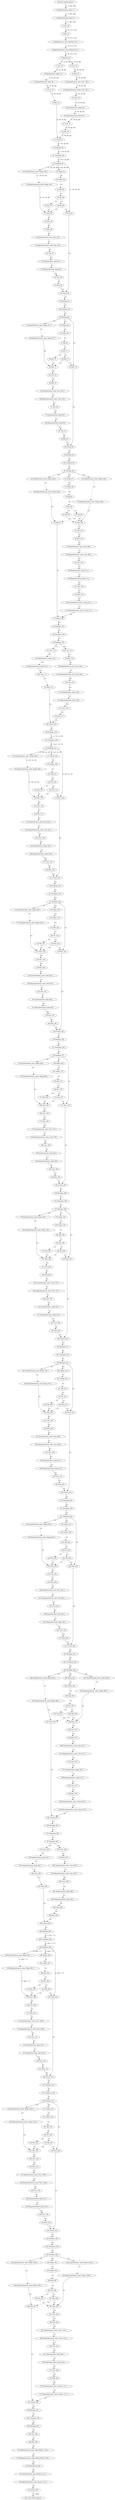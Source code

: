 strict digraph  {
"0 QuantizeLinear_input.1_1" [id=0, type=QuantizeLinear];
"1 DequantizeLinear_input.1_1" [id=1, type=DequantizeLinear];
"2 Conv_26" [id=2, type=Conv];
"3 Relu_27" [id=3, type=Relu];
"4 QuantizeLinear_onnx^^MaxPool_341_1" [id=4, label="4 QuantizeLinear_onnx::MaxPool_341_1", type=QuantizeLinear];
"5 DequantizeLinear_onnx^^MaxPool_341_1" [id=5, label="5 DequantizeLinear_onnx::MaxPool_341_1", type=DequantizeLinear];
"6 MaxPool_28" [id=6, type=MaxPool];
"7 Conv_29" [id=7, type=Conv];
"8 Conv_32" [id=8, type=Conv];
"9 QuantizeLinear_input.16_1" [id=9, type=QuantizeLinear];
"10 Relu_33" [id=10, type=Relu];
"11 DequantizeLinear_input.16_1" [id=11, type=DequantizeLinear];
"12 QuantizeLinear_onnx^^Conv_350_1" [id=12, label="12 QuantizeLinear_onnx::Conv_350_1", type=QuantizeLinear];
"13 Conv_30" [id=13, type=Conv];
"14 DequantizeLinear_onnx^^Conv_350_1" [id=14, label="14 DequantizeLinear_onnx::Conv_350_1", type=DequantizeLinear];
"15 Relu_31" [id=15, type=Relu];
"16 Conv_34" [id=16, type=Conv];
"17 Concat_37" [id=17, type=Concat];
"18 QuantizeLinear_input.40_1" [id=18, type=QuantizeLinear];
"19 Reshape_38" [id=19, type=Reshape];
"20 DequantizeLinear_input.40_1" [id=20, type=DequantizeLinear];
"21 Transpose_39" [id=21, type=Transpose];
"22 Conv_35" [id=22, type=Conv];
"23 Reshape_40" [id=23, type=Reshape];
"24 Relu_36" [id=24, type=Relu];
"25 QuantizeLinear_onnx^^Shape_385_1" [id=25, label="25 QuantizeLinear_onnx::Shape_385_1", type=QuantizeLinear];
"26 Shape_41" [id=26, type=Shape];
"27 Slice_51" [id=27, type=Slice];
"28 DequantizeLinear_onnx^^Shape_385_1" [id=28, label="28 DequantizeLinear_onnx::Shape_385_1", type=DequantizeLinear];
"29 Gather_43" [id=29, type=Gather];
"30 Concat_60" [id=30, type=Concat];
"31 Slice_54" [id=31, type=Slice];
"32 Add_46" [id=32, type=Add];
"33 Reshape_61" [id=33, type=Reshape];
"34 Conv_55" [id=34, type=Conv];
"35 Div_48" [id=35, type=Div];
"36 Transpose_62" [id=36, type=Transpose];
"37 Relu_56" [id=37, type=Relu];
"38 Mul_50" [id=38, type=Mul];
"39 Mul_53" [id=39, type=Mul];
"40 Reshape_63" [id=40, type=Reshape];
"41 QuantizeLinear_onnx^^Conv_402_1" [id=41, label="41 QuantizeLinear_onnx::Conv_402_1", type=QuantizeLinear];
"42 QuantizeLinear_onnx^^Shape_437_1" [id=42, label="42 QuantizeLinear_onnx::Shape_437_1", type=QuantizeLinear];
"43 Shape_64" [id=43, type=Shape];
"44 Slice_74" [id=44, type=Slice];
"45 DequantizeLinear_onnx^^Conv_402_1" [id=45, label="45 DequantizeLinear_onnx::Conv_402_1", type=DequantizeLinear];
"46 DequantizeLinear_onnx^^Shape_437_1" [id=46, label="46 DequantizeLinear_onnx::Shape_437_1", type=DequantizeLinear];
"47 Gather_66" [id=47, type=Gather];
"48 Concat_83" [id=48, type=Concat];
"49 Conv_57" [id=49, type=Conv];
"50 Slice_77" [id=50, type=Slice];
"51 Add_69" [id=51, type=Add];
"52 Reshape_84" [id=52, type=Reshape];
"53 QuantizeLinear_input.64_1" [id=53, type=QuantizeLinear];
"54 Conv_78" [id=54, type=Conv];
"55 Div_71" [id=55, type=Div];
"56 Transpose_85" [id=56, type=Transpose];
"57 DequantizeLinear_input.64_1" [id=57, type=DequantizeLinear];
"58 Relu_79" [id=58, type=Relu];
"59 Mul_73" [id=59, type=Mul];
"60 Mul_76" [id=60, type=Mul];
"61 Reshape_86" [id=61, type=Reshape];
"62 Conv_58" [id=62, type=Conv];
"63 QuantizeLinear_onnx^^Conv_454_1" [id=63, label="63 QuantizeLinear_onnx::Conv_454_1", type=QuantizeLinear];
"64 QuantizeLinear_onnx^^Shape_489_2" [id=64, label="64 QuantizeLinear_onnx::Shape_489_2", type=QuantizeLinear];
"65 QuantizeLinear_onnx^^Shape_489_1" [id=65, label="65 QuantizeLinear_onnx::Shape_489_1", type=QuantizeLinear];
"66 Shape_87" [id=66, type=Shape];
"67 Relu_59" [id=67, type=Relu];
"68 DequantizeLinear_onnx^^Conv_454_1" [id=68, label="68 DequantizeLinear_onnx::Conv_454_1", type=DequantizeLinear];
"69 DequantizeLinear_onnx^^Shape_489_2" [id=69, label="69 DequantizeLinear_onnx::Shape_489_2", type=DequantizeLinear];
"70 DequantizeLinear_onnx^^Shape_489_1" [id=70, label="70 DequantizeLinear_onnx::Shape_489_1", type=DequantizeLinear];
"71 Gather_89" [id=71, type=Gather];
"72 Conv_80" [id=72, type=Conv];
"73 Slice_97" [id=73, type=Slice];
"74 Slice_100" [id=74, type=Slice];
"75 Add_92" [id=75, type=Add];
"76 QuantizeLinear_input.88_1" [id=76, type=QuantizeLinear];
"77 Concat_106" [id=77, type=Concat];
"78 Conv_101" [id=78, type=Conv];
"79 Div_94" [id=79, type=Div];
"80 DequantizeLinear_input.88_1" [id=80, type=DequantizeLinear];
"81 Reshape_107" [id=81, type=Reshape];
"82 Relu_102" [id=82, type=Relu];
"83 Mul_96" [id=83, type=Mul];
"84 Mul_99" [id=84, type=Mul];
"85 Conv_81" [id=85, type=Conv];
"86 Transpose_108" [id=86, type=Transpose];
"87 QuantizeLinear_onnx^^Conv_506_1" [id=87, label="87 QuantizeLinear_onnx::Conv_506_1", type=QuantizeLinear];
"88 Relu_82" [id=88, type=Relu];
"89 Reshape_109" [id=89, type=Reshape];
"90 DequantizeLinear_onnx^^Conv_506_1" [id=90, label="90 DequantizeLinear_onnx::Conv_506_1", type=DequantizeLinear];
"91 Conv_110" [id=91, type=Conv];
"92 Conv_113" [id=92, type=Conv];
"93 Conv_103" [id=93, type=Conv];
"94 QuantizeLinear_input.132_1" [id=94, type=QuantizeLinear];
"95 Relu_114" [id=95, type=Relu];
"96 QuantizeLinear_input.112_1" [id=96, type=QuantizeLinear];
"97 DequantizeLinear_input.132_1" [id=97, type=DequantizeLinear];
"98 QuantizeLinear_onnx^^Conv_549_1" [id=98, label="98 QuantizeLinear_onnx::Conv_549_1", type=QuantizeLinear];
"99 DequantizeLinear_input.112_1" [id=99, type=DequantizeLinear];
"100 Conv_111" [id=100, type=Conv];
"101 DequantizeLinear_onnx^^Conv_549_1" [id=101, label="101 DequantizeLinear_onnx::Conv_549_1", type=DequantizeLinear];
"102 Conv_104" [id=102, type=Conv];
"103 Relu_112" [id=103, type=Relu];
"104 Conv_115" [id=104, type=Conv];
"105 Relu_105" [id=105, type=Relu];
"106 Concat_118" [id=106, type=Concat];
"107 QuantizeLinear_input.156_1" [id=107, type=QuantizeLinear];
"108 QuantizeLinear_onnx^^Concat_511_1" [id=108, label="108 QuantizeLinear_onnx::Concat_511_1", type=QuantizeLinear];
"109 Reshape_119" [id=109, type=Reshape];
"110 DequantizeLinear_input.156_1" [id=110, type=DequantizeLinear];
"111 DequantizeLinear_onnx^^Concat_511_1" [id=111, label="111 DequantizeLinear_onnx::Concat_511_1", type=DequantizeLinear];
"112 Transpose_120" [id=112, type=Transpose];
"113 Conv_116" [id=113, type=Conv];
"114 Reshape_121" [id=114, type=Reshape];
"115 Relu_117" [id=115, type=Relu];
"116 QuantizeLinear_onnx^^Shape_584_1" [id=116, label="116 QuantizeLinear_onnx::Shape_584_1", type=QuantizeLinear];
"117 Shape_122" [id=117, type=Shape];
"118 Slice_132" [id=118, type=Slice];
"119 DequantizeLinear_onnx^^Shape_584_1" [id=119, label="119 DequantizeLinear_onnx::Shape_584_1", type=DequantizeLinear];
"120 Gather_124" [id=120, type=Gather];
"121 Concat_141" [id=121, type=Concat];
"122 Slice_135" [id=122, type=Slice];
"123 Add_127" [id=123, type=Add];
"124 Reshape_142" [id=124, type=Reshape];
"125 Conv_136" [id=125, type=Conv];
"126 Div_129" [id=126, type=Div];
"127 Transpose_143" [id=127, type=Transpose];
"128 Relu_137" [id=128, type=Relu];
"129 Mul_131" [id=129, type=Mul];
"130 Mul_134" [id=130, type=Mul];
"131 Reshape_144" [id=131, type=Reshape];
"132 QuantizeLinear_onnx^^Conv_601_1" [id=132, label="132 QuantizeLinear_onnx::Conv_601_1", type=QuantizeLinear];
"133 QuantizeLinear_onnx^^Shape_636_1" [id=133, label="133 QuantizeLinear_onnx::Shape_636_1", type=QuantizeLinear];
"134 Shape_145" [id=134, type=Shape];
"135 Slice_155" [id=135, type=Slice];
"136 DequantizeLinear_onnx^^Conv_601_1" [id=136, label="136 DequantizeLinear_onnx::Conv_601_1", type=DequantizeLinear];
"137 DequantizeLinear_onnx^^Shape_636_1" [id=137, label="137 DequantizeLinear_onnx::Shape_636_1", type=DequantizeLinear];
"138 Gather_147" [id=138, type=Gather];
"139 Concat_164" [id=139, type=Concat];
"140 Conv_138" [id=140, type=Conv];
"141 Slice_158" [id=141, type=Slice];
"142 Add_150" [id=142, type=Add];
"143 Reshape_165" [id=143, type=Reshape];
"144 QuantizeLinear_input.180_1" [id=144, type=QuantizeLinear];
"145 Conv_159" [id=145, type=Conv];
"146 Div_152" [id=146, type=Div];
"147 Transpose_166" [id=147, type=Transpose];
"148 DequantizeLinear_input.180_1" [id=148, type=DequantizeLinear];
"149 Relu_160" [id=149, type=Relu];
"150 Mul_154" [id=150, type=Mul];
"151 Mul_157" [id=151, type=Mul];
"152 Reshape_167" [id=152, type=Reshape];
"153 Conv_139" [id=153, type=Conv];
"154 QuantizeLinear_onnx^^Conv_653_1" [id=154, label="154 QuantizeLinear_onnx::Conv_653_1", type=QuantizeLinear];
"155 QuantizeLinear_onnx^^Shape_688_1" [id=155, label="155 QuantizeLinear_onnx::Shape_688_1", type=QuantizeLinear];
"156 Shape_168" [id=156, type=Shape];
"157 Slice_178" [id=157, type=Slice];
"158 Relu_140" [id=158, type=Relu];
"159 DequantizeLinear_onnx^^Conv_653_1" [id=159, label="159 DequantizeLinear_onnx::Conv_653_1", type=DequantizeLinear];
"160 DequantizeLinear_onnx^^Shape_688_1" [id=160, label="160 DequantizeLinear_onnx::Shape_688_1", type=DequantizeLinear];
"161 Gather_170" [id=161, type=Gather];
"162 Concat_187" [id=162, type=Concat];
"163 Conv_161" [id=163, type=Conv];
"164 Slice_181" [id=164, type=Slice];
"165 Add_173" [id=165, type=Add];
"166 Reshape_188" [id=166, type=Reshape];
"167 QuantizeLinear_input.204_1" [id=167, type=QuantizeLinear];
"168 Conv_182" [id=168, type=Conv];
"169 Div_175" [id=169, type=Div];
"170 Transpose_189" [id=170, type=Transpose];
"171 DequantizeLinear_input.204_1" [id=171, type=DequantizeLinear];
"172 Relu_183" [id=172, type=Relu];
"173 Mul_177" [id=173, type=Mul];
"174 Mul_180" [id=174, type=Mul];
"175 Reshape_190" [id=175, type=Reshape];
"176 Conv_162" [id=176, type=Conv];
"177 QuantizeLinear_onnx^^Conv_705_1" [id=177, label="177 QuantizeLinear_onnx::Conv_705_1", type=QuantizeLinear];
"178 QuantizeLinear_onnx^^Shape_740_1" [id=178, label="178 QuantizeLinear_onnx::Shape_740_1", type=QuantizeLinear];
"179 Shape_191" [id=179, type=Shape];
"180 Slice_201" [id=180, type=Slice];
"181 Relu_163" [id=181, type=Relu];
"182 DequantizeLinear_onnx^^Conv_705_1" [id=182, label="182 DequantizeLinear_onnx::Conv_705_1", type=DequantizeLinear];
"183 DequantizeLinear_onnx^^Shape_740_1" [id=183, label="183 DequantizeLinear_onnx::Shape_740_1", type=DequantizeLinear];
"184 Gather_193" [id=184, type=Gather];
"185 Concat_210" [id=185, type=Concat];
"186 Conv_184" [id=186, type=Conv];
"187 Slice_204" [id=187, type=Slice];
"188 Add_196" [id=188, type=Add];
"189 Reshape_211" [id=189, type=Reshape];
"190 QuantizeLinear_input.228_1" [id=190, type=QuantizeLinear];
"191 Conv_205" [id=191, type=Conv];
"192 Div_198" [id=192, type=Div];
"193 Transpose_212" [id=193, type=Transpose];
"194 DequantizeLinear_input.228_1" [id=194, type=DequantizeLinear];
"195 Relu_206" [id=195, type=Relu];
"196 Mul_200" [id=196, type=Mul];
"197 Mul_203" [id=197, type=Mul];
"198 Reshape_213" [id=198, type=Reshape];
"199 Conv_185" [id=199, type=Conv];
"200 QuantizeLinear_onnx^^Conv_757_1" [id=200, label="200 QuantizeLinear_onnx::Conv_757_1", type=QuantizeLinear];
"201 QuantizeLinear_onnx^^Shape_792_1" [id=201, label="201 QuantizeLinear_onnx::Shape_792_1", type=QuantizeLinear];
"202 Shape_214" [id=202, type=Shape];
"203 Slice_224" [id=203, type=Slice];
"204 Relu_186" [id=204, type=Relu];
"205 DequantizeLinear_onnx^^Conv_757_1" [id=205, label="205 DequantizeLinear_onnx::Conv_757_1", type=DequantizeLinear];
"206 DequantizeLinear_onnx^^Shape_792_1" [id=206, label="206 DequantizeLinear_onnx::Shape_792_1", type=DequantizeLinear];
"207 Gather_216" [id=207, type=Gather];
"208 Concat_233" [id=208, type=Concat];
"209 Conv_207" [id=209, type=Conv];
"210 Slice_227" [id=210, type=Slice];
"211 Add_219" [id=211, type=Add];
"212 Reshape_234" [id=212, type=Reshape];
"213 QuantizeLinear_input.252_1" [id=213, type=QuantizeLinear];
"214 Conv_228" [id=214, type=Conv];
"215 Div_221" [id=215, type=Div];
"216 Transpose_235" [id=216, type=Transpose];
"217 DequantizeLinear_input.252_1" [id=217, type=DequantizeLinear];
"218 Relu_229" [id=218, type=Relu];
"219 Mul_223" [id=219, type=Mul];
"220 Mul_226" [id=220, type=Mul];
"221 Reshape_236" [id=221, type=Reshape];
"222 Conv_208" [id=222, type=Conv];
"223 QuantizeLinear_onnx^^Conv_809_1" [id=223, label="223 QuantizeLinear_onnx::Conv_809_1", type=QuantizeLinear];
"224 QuantizeLinear_onnx^^Shape_844_1" [id=224, label="224 QuantizeLinear_onnx::Shape_844_1", type=QuantizeLinear];
"225 Shape_237" [id=225, type=Shape];
"226 Slice_247" [id=226, type=Slice];
"227 Relu_209" [id=227, type=Relu];
"228 DequantizeLinear_onnx^^Conv_809_1" [id=228, label="228 DequantizeLinear_onnx::Conv_809_1", type=DequantizeLinear];
"229 DequantizeLinear_onnx^^Shape_844_1" [id=229, label="229 DequantizeLinear_onnx::Shape_844_1", type=DequantizeLinear];
"230 Gather_239" [id=230, type=Gather];
"231 Concat_256" [id=231, type=Concat];
"232 Conv_230" [id=232, type=Conv];
"233 Slice_250" [id=233, type=Slice];
"234 Add_242" [id=234, type=Add];
"235 Reshape_257" [id=235, type=Reshape];
"236 QuantizeLinear_input.276_1" [id=236, type=QuantizeLinear];
"237 Conv_251" [id=237, type=Conv];
"238 Div_244" [id=238, type=Div];
"239 Transpose_258" [id=239, type=Transpose];
"240 DequantizeLinear_input.276_1" [id=240, type=DequantizeLinear];
"241 Relu_252" [id=241, type=Relu];
"242 Mul_246" [id=242, type=Mul];
"243 Mul_249" [id=243, type=Mul];
"244 Reshape_259" [id=244, type=Reshape];
"245 Conv_231" [id=245, type=Conv];
"246 QuantizeLinear_onnx^^Conv_861_1" [id=246, label="246 QuantizeLinear_onnx::Conv_861_1", type=QuantizeLinear];
"247 QuantizeLinear_onnx^^Shape_896_2" [id=247, label="247 QuantizeLinear_onnx::Shape_896_2", type=QuantizeLinear];
"248 QuantizeLinear_onnx^^Shape_896_1" [id=248, label="248 QuantizeLinear_onnx::Shape_896_1", type=QuantizeLinear];
"249 Shape_260" [id=249, type=Shape];
"250 Relu_232" [id=250, type=Relu];
"251 DequantizeLinear_onnx^^Conv_861_1" [id=251, label="251 DequantizeLinear_onnx::Conv_861_1", type=DequantizeLinear];
"252 DequantizeLinear_onnx^^Shape_896_2" [id=252, label="252 DequantizeLinear_onnx::Shape_896_2", type=DequantizeLinear];
"253 DequantizeLinear_onnx^^Shape_896_1" [id=253, label="253 DequantizeLinear_onnx::Shape_896_1", type=DequantizeLinear];
"254 Gather_262" [id=254, type=Gather];
"255 Conv_253" [id=255, type=Conv];
"256 Slice_273" [id=256, type=Slice];
"257 Slice_270" [id=257, type=Slice];
"258 Add_265" [id=258, type=Add];
"259 QuantizeLinear_input.300_1" [id=259, type=QuantizeLinear];
"260 Conv_274" [id=260, type=Conv];
"261 Concat_279" [id=261, type=Concat];
"262 Div_267" [id=262, type=Div];
"263 DequantizeLinear_input.300_1" [id=263, type=DequantizeLinear];
"264 Relu_275" [id=264, type=Relu];
"265 Reshape_280" [id=265, type=Reshape];
"266 Mul_269" [id=266, type=Mul];
"267 Mul_272" [id=267, type=Mul];
"268 Conv_254" [id=268, type=Conv];
"269 QuantizeLinear_onnx^^Conv_913_1" [id=269, label="269 QuantizeLinear_onnx::Conv_913_1", type=QuantizeLinear];
"270 Transpose_281" [id=270, type=Transpose];
"271 Relu_255" [id=271, type=Relu];
"272 DequantizeLinear_onnx^^Conv_913_1" [id=272, label="272 DequantizeLinear_onnx::Conv_913_1", type=DequantizeLinear];
"273 Reshape_282" [id=273, type=Reshape];
"274 Conv_276" [id=274, type=Conv];
"275 Conv_283" [id=275, type=Conv];
"276 Conv_286" [id=276, type=Conv];
"277 QuantizeLinear_input.324_1" [id=277, type=QuantizeLinear];
"278 QuantizeLinear_input.344_1" [id=278, type=QuantizeLinear];
"279 Relu_287" [id=279, type=Relu];
"280 DequantizeLinear_input.324_1" [id=280, type=DequantizeLinear];
"281 DequantizeLinear_input.344_1" [id=281, type=DequantizeLinear];
"282 QuantizeLinear_onnx^^Conv_956_1" [id=282, label="282 QuantizeLinear_onnx::Conv_956_1", type=QuantizeLinear];
"283 Conv_277" [id=283, type=Conv];
"284 Conv_284" [id=284, type=Conv];
"285 DequantizeLinear_onnx^^Conv_956_1" [id=285, label="285 DequantizeLinear_onnx::Conv_956_1", type=DequantizeLinear];
"286 Relu_278" [id=286, type=Relu];
"287 Relu_285" [id=287, type=Relu];
"288 Conv_288" [id=288, type=Conv];
"289 QuantizeLinear_onnx^^Concat_918_1" [id=289, label="289 QuantizeLinear_onnx::Concat_918_1", type=QuantizeLinear];
"290 Concat_291" [id=290, type=Concat];
"291 QuantizeLinear_input.368_1" [id=291, type=QuantizeLinear];
"292 DequantizeLinear_onnx^^Concat_918_1" [id=292, label="292 DequantizeLinear_onnx::Concat_918_1", type=DequantizeLinear];
"293 Reshape_292" [id=293, type=Reshape];
"294 DequantizeLinear_input.368_1" [id=294, type=DequantizeLinear];
"295 Transpose_293" [id=295, type=Transpose];
"296 Conv_289" [id=296, type=Conv];
"297 Reshape_294" [id=297, type=Reshape];
"298 Relu_290" [id=298, type=Relu];
"299 QuantizeLinear_onnx^^Shape_991_1" [id=299, label="299 QuantizeLinear_onnx::Shape_991_1", type=QuantizeLinear];
"300 Shape_295" [id=300, type=Shape];
"301 Slice_305" [id=301, type=Slice];
"302 DequantizeLinear_onnx^^Shape_991_1" [id=302, label="302 DequantizeLinear_onnx::Shape_991_1", type=DequantizeLinear];
"303 Gather_297" [id=303, type=Gather];
"304 Concat_314" [id=304, type=Concat];
"305 Slice_308" [id=305, type=Slice];
"306 Add_300" [id=306, type=Add];
"307 Reshape_315" [id=307, type=Reshape];
"308 Conv_309" [id=308, type=Conv];
"309 Div_302" [id=309, type=Div];
"310 Transpose_316" [id=310, type=Transpose];
"311 Relu_310" [id=311, type=Relu];
"312 Mul_304" [id=312, type=Mul];
"313 Mul_307" [id=313, type=Mul];
"314 Reshape_317" [id=314, type=Reshape];
"315 QuantizeLinear_onnx^^Conv_1008_1" [id=315, label="315 QuantizeLinear_onnx::Conv_1008_1", type=QuantizeLinear];
"316 QuantizeLinear_onnx^^Shape_1043_1" [id=316, label="316 QuantizeLinear_onnx::Shape_1043_1", type=QuantizeLinear];
"317 Shape_318" [id=317, type=Shape];
"318 Slice_328" [id=318, type=Slice];
"319 DequantizeLinear_onnx^^Conv_1008_1" [id=319, label="319 DequantizeLinear_onnx::Conv_1008_1", type=DequantizeLinear];
"320 DequantizeLinear_onnx^^Shape_1043_1" [id=320, label="320 DequantizeLinear_onnx::Shape_1043_1", type=DequantizeLinear];
"321 Gather_320" [id=321, type=Gather];
"322 Concat_337" [id=322, type=Concat];
"323 Conv_311" [id=323, type=Conv];
"324 Slice_331" [id=324, type=Slice];
"325 Add_323" [id=325, type=Add];
"326 Reshape_338" [id=326, type=Reshape];
"327 QuantizeLinear_input.392_1" [id=327, type=QuantizeLinear];
"328 Conv_332" [id=328, type=Conv];
"329 Div_325" [id=329, type=Div];
"330 Transpose_339" [id=330, type=Transpose];
"331 DequantizeLinear_input.392_1" [id=331, type=DequantizeLinear];
"332 Relu_333" [id=332, type=Relu];
"333 Mul_327" [id=333, type=Mul];
"334 Mul_330" [id=334, type=Mul];
"335 Reshape_340" [id=335, type=Reshape];
"336 Conv_312" [id=336, type=Conv];
"337 QuantizeLinear_onnx^^Conv_1060_1" [id=337, label="337 QuantizeLinear_onnx::Conv_1060_1", type=QuantizeLinear];
"338 QuantizeLinear_onnx^^Shape_1095_2" [id=338, label="338 QuantizeLinear_onnx::Shape_1095_2", type=QuantizeLinear];
"339 QuantizeLinear_onnx^^Shape_1095_1" [id=339, label="339 QuantizeLinear_onnx::Shape_1095_1", type=QuantizeLinear];
"340 Shape_341" [id=340, type=Shape];
"341 Relu_313" [id=341, type=Relu];
"342 DequantizeLinear_onnx^^Conv_1060_1" [id=342, label="342 DequantizeLinear_onnx::Conv_1060_1", type=DequantizeLinear];
"343 DequantizeLinear_onnx^^Shape_1095_2" [id=343, label="343 DequantizeLinear_onnx::Shape_1095_2", type=DequantizeLinear];
"344 DequantizeLinear_onnx^^Shape_1095_1" [id=344, label="344 DequantizeLinear_onnx::Shape_1095_1", type=DequantizeLinear];
"345 Gather_343" [id=345, type=Gather];
"346 Conv_334" [id=346, type=Conv];
"347 Slice_354" [id=347, type=Slice];
"348 Slice_351" [id=348, type=Slice];
"349 Add_346" [id=349, type=Add];
"350 QuantizeLinear_input.416_1" [id=350, type=QuantizeLinear];
"351 Conv_355" [id=351, type=Conv];
"352 Concat_360" [id=352, type=Concat];
"353 Div_348" [id=353, type=Div];
"354 DequantizeLinear_input.416_1" [id=354, type=DequantizeLinear];
"355 Relu_356" [id=355, type=Relu];
"356 Reshape_361" [id=356, type=Reshape];
"357 Mul_350" [id=357, type=Mul];
"358 Mul_353" [id=358, type=Mul];
"359 Conv_335" [id=359, type=Conv];
"360 QuantizeLinear_onnx^^Conv_1112_1" [id=360, label="360 QuantizeLinear_onnx::Conv_1112_1", type=QuantizeLinear];
"361 Transpose_362" [id=361, type=Transpose];
"362 Relu_336" [id=362, type=Relu];
"363 DequantizeLinear_onnx^^Conv_1112_1" [id=363, label="363 DequantizeLinear_onnx::Conv_1112_1", type=DequantizeLinear];
"364 Reshape_363" [id=364, type=Reshape];
"365 Conv_357" [id=365, type=Conv];
"366 Conv_364" [id=366, type=Conv];
"367 QuantizeLinear_input.440_1" [id=367, type=QuantizeLinear];
"368 Relu_365" [id=368, type=Relu];
"369 DequantizeLinear_input.440_1" [id=369, type=DequantizeLinear];
"370 QuantizeLinear_onnx^^ReduceMean_1150_1" [id=370, label="370 QuantizeLinear_onnx::ReduceMean_1150_1", type=QuantizeLinear];
"371 Conv_358" [id=371, type=Conv];
"372 DequantizeLinear_onnx^^ReduceMean_1150_1" [id=372, label="372 DequantizeLinear_onnx::ReduceMean_1150_1", type=DequantizeLinear];
"373 Relu_359" [id=373, type=Relu];
"374 ReduceMean_366" [id=374, type=ReduceMean];
"375 QuantizeLinear_onnx^^Concat_1117_1" [id=375, label="375 QuantizeLinear_onnx::Concat_1117_1", type=QuantizeLinear];
"376 QuantizeLinear_onnx^^Gemm_1151_1" [id=376, label="376 QuantizeLinear_onnx::Gemm_1151_1", type=QuantizeLinear];
"377 DequantizeLinear_onnx^^Concat_1117_1" [id=377, label="377 DequantizeLinear_onnx::Concat_1117_1", type=DequantizeLinear];
"378 DequantizeLinear_onnx^^Gemm_1151_1" [id=378, label="378 DequantizeLinear_onnx::Gemm_1151_1", type=DequantizeLinear];
"379 Gemm_367" [id=379, type=Gemm];
"380 nncf_model_input_0" [id=380, type=nncf_model_input];
"381 nncf_model_output_0" [id=381, type=nncf_model_output];
"0 QuantizeLinear_input.1_1" -> "1 DequantizeLinear_input.1_1"  [label="[1, 3, 224, 224]", style=dashed];
"1 DequantizeLinear_input.1_1" -> "2 Conv_26"  [label="[1, 3, 224, 224]", style=solid];
"2 Conv_26" -> "3 Relu_27"  [label="[1, 24, 112, 112]", style=solid];
"3 Relu_27" -> "4 QuantizeLinear_onnx^^MaxPool_341_1"  [label="[1, 24, 112, 112]", style=solid];
"4 QuantizeLinear_onnx^^MaxPool_341_1" -> "5 DequantizeLinear_onnx^^MaxPool_341_1"  [label="[1, 24, 112, 112]", style=dashed];
"5 DequantizeLinear_onnx^^MaxPool_341_1" -> "6 MaxPool_28"  [label="[1, 24, 112, 112]", style=solid];
"6 MaxPool_28" -> "7 Conv_29"  [label="[1, 24, 56, 56]", style=solid];
"6 MaxPool_28" -> "8 Conv_32"  [label="[1, 24, 56, 56]", style=solid];
"7 Conv_29" -> "9 QuantizeLinear_input.16_1"  [label="[1, 24, 28, 28]", style=solid];
"8 Conv_32" -> "10 Relu_33"  [label="[1, 58, 56, 56]", style=solid];
"9 QuantizeLinear_input.16_1" -> "11 DequantizeLinear_input.16_1"  [label="[1, 24, 28, 28]", style=dashed];
"10 Relu_33" -> "12 QuantizeLinear_onnx^^Conv_350_1"  [label="[1, 58, 56, 56]", style=solid];
"11 DequantizeLinear_input.16_1" -> "13 Conv_30"  [label="[1, 24, 28, 28]", style=solid];
"12 QuantizeLinear_onnx^^Conv_350_1" -> "14 DequantizeLinear_onnx^^Conv_350_1"  [label="[1, 58, 56, 56]", style=dashed];
"13 Conv_30" -> "15 Relu_31"  [label="[1, 58, 28, 28]", style=solid];
"14 DequantizeLinear_onnx^^Conv_350_1" -> "16 Conv_34"  [label="[1, 58, 56, 56]", style=solid];
"15 Relu_31" -> "17 Concat_37"  [label="[1, 58, 28, 28]", style=solid];
"16 Conv_34" -> "18 QuantizeLinear_input.40_1"  [label="[1, 58, 28, 28]", style=solid];
"17 Concat_37" -> "19 Reshape_38"  [label="[1, 116, 28, 28]", style=solid];
"18 QuantizeLinear_input.40_1" -> "20 DequantizeLinear_input.40_1"  [label="[1, 58, 28, 28]", style=dashed];
"19 Reshape_38" -> "21 Transpose_39"  [label="[1, 2, 58, 28, 28]", style=solid];
"20 DequantizeLinear_input.40_1" -> "22 Conv_35"  [label="[1, 58, 28, 28]", style=solid];
"21 Transpose_39" -> "23 Reshape_40"  [label="[1, 58, 2, 28, 28]", style=solid];
"22 Conv_35" -> "24 Relu_36"  [label="[1, 58, 28, 28]", style=solid];
"23 Reshape_40" -> "25 QuantizeLinear_onnx^^Shape_385_1"  [label="[1, 116, 28, 28]", style=solid];
"23 Reshape_40" -> "26 Shape_41"  [label="[1, 116, 28, 28]", style=solid];
"23 Reshape_40" -> "27 Slice_51"  [label="[1, 116, 28, 28]", style=solid];
"24 Relu_36" -> "17 Concat_37"  [label="[1, 58, 28, 28]", style=solid];
"25 QuantizeLinear_onnx^^Shape_385_1" -> "28 DequantizeLinear_onnx^^Shape_385_1"  [label="[1, 116, 28, 28]", style=dashed];
"26 Shape_41" -> "29 Gather_43"  [label="[4]", style=dashed];
"27 Slice_51" -> "30 Concat_60"  [label="[1]", style=solid];
"28 DequantizeLinear_onnx^^Shape_385_1" -> "31 Slice_54"  [label="[1, 116, 28, 28]", style=solid];
"29 Gather_43" -> "32 Add_46"  [label="[1]", style=dashed];
"30 Concat_60" -> "33 Reshape_61"  [label="[1]", style=solid];
"31 Slice_54" -> "34 Conv_55"  [label="[1]", style=solid];
"32 Add_46" -> "35 Div_48"  [label="[1]", style=dashed];
"33 Reshape_61" -> "36 Transpose_62"  [label="[1]", style=solid];
"34 Conv_55" -> "37 Relu_56"  [label="[1]", style=solid];
"35 Div_48" -> "38 Mul_50"  [label="[1]", style=dashed];
"35 Div_48" -> "39 Mul_53"  [label="[1]", style=dashed];
"36 Transpose_62" -> "40 Reshape_63"  [label="[1]", style=solid];
"37 Relu_56" -> "41 QuantizeLinear_onnx^^Conv_402_1"  [label="[1]", style=solid];
"38 Mul_50" -> "27 Slice_51"  [label="[1]", style=dashed];
"38 Mul_50" -> "31 Slice_54"  [label="[1]", style=dashed];
"39 Mul_53" -> "31 Slice_54"  [label="[1]", style=dashed];
"40 Reshape_63" -> "42 QuantizeLinear_onnx^^Shape_437_1"  [label="[1]", style=solid];
"40 Reshape_63" -> "43 Shape_64"  [label="[1]", style=solid];
"40 Reshape_63" -> "44 Slice_74"  [label="[1]", style=solid];
"41 QuantizeLinear_onnx^^Conv_402_1" -> "45 DequantizeLinear_onnx^^Conv_402_1"  [label="[1]", style=dashed];
"42 QuantizeLinear_onnx^^Shape_437_1" -> "46 DequantizeLinear_onnx^^Shape_437_1"  [label="[1]", style=dashed];
"43 Shape_64" -> "47 Gather_66"  [label="[1]", style=dashed];
"44 Slice_74" -> "48 Concat_83"  [label="[1]", style=solid];
"45 DequantizeLinear_onnx^^Conv_402_1" -> "49 Conv_57"  [label="[1]", style=solid];
"46 DequantizeLinear_onnx^^Shape_437_1" -> "50 Slice_77"  [label="[1]", style=solid];
"47 Gather_66" -> "51 Add_69"  [label="[1]", style=dashed];
"48 Concat_83" -> "52 Reshape_84"  [label="[1]", style=solid];
"49 Conv_57" -> "53 QuantizeLinear_input.64_1"  [label="[1]", style=solid];
"50 Slice_77" -> "54 Conv_78"  [label="[1]", style=solid];
"51 Add_69" -> "55 Div_71"  [label="[1]", style=dashed];
"52 Reshape_84" -> "56 Transpose_85"  [label="[1]", style=solid];
"53 QuantizeLinear_input.64_1" -> "57 DequantizeLinear_input.64_1"  [label="[1]", style=dashed];
"54 Conv_78" -> "58 Relu_79"  [label="[1]", style=solid];
"55 Div_71" -> "59 Mul_73"  [label="[1]", style=dashed];
"55 Div_71" -> "60 Mul_76"  [label="[1]", style=dashed];
"56 Transpose_85" -> "61 Reshape_86"  [label="[1]", style=solid];
"57 DequantizeLinear_input.64_1" -> "62 Conv_58"  [label="[1]", style=solid];
"58 Relu_79" -> "63 QuantizeLinear_onnx^^Conv_454_1"  [label="[1]", style=solid];
"59 Mul_73" -> "44 Slice_74"  [label="[1]", style=dashed];
"59 Mul_73" -> "50 Slice_77"  [label="[1]", style=dashed];
"60 Mul_76" -> "50 Slice_77"  [label="[1]", style=dashed];
"61 Reshape_86" -> "64 QuantizeLinear_onnx^^Shape_489_2"  [label="[1]", style=solid];
"61 Reshape_86" -> "65 QuantizeLinear_onnx^^Shape_489_1"  [label="[1]", style=solid];
"61 Reshape_86" -> "66 Shape_87"  [label="[1]", style=solid];
"62 Conv_58" -> "67 Relu_59"  [label="[1]", style=solid];
"63 QuantizeLinear_onnx^^Conv_454_1" -> "68 DequantizeLinear_onnx^^Conv_454_1"  [label="[1]", style=dashed];
"64 QuantizeLinear_onnx^^Shape_489_2" -> "69 DequantizeLinear_onnx^^Shape_489_2"  [label="[1]", style=dashed];
"65 QuantizeLinear_onnx^^Shape_489_1" -> "70 DequantizeLinear_onnx^^Shape_489_1"  [label="[1]", style=dashed];
"66 Shape_87" -> "71 Gather_89"  [label="[1]", style=dashed];
"67 Relu_59" -> "30 Concat_60"  [label="[1]", style=solid];
"68 DequantizeLinear_onnx^^Conv_454_1" -> "72 Conv_80"  [label="[1]", style=solid];
"69 DequantizeLinear_onnx^^Shape_489_2" -> "73 Slice_97"  [label="[1]", style=solid];
"70 DequantizeLinear_onnx^^Shape_489_1" -> "74 Slice_100"  [label="[1]", style=solid];
"71 Gather_89" -> "75 Add_92"  [label="[1]", style=dashed];
"72 Conv_80" -> "76 QuantizeLinear_input.88_1"  [label="[1]", style=solid];
"73 Slice_97" -> "77 Concat_106"  [label="[1]", style=solid];
"74 Slice_100" -> "78 Conv_101"  [label="[1]", style=solid];
"75 Add_92" -> "79 Div_94"  [label="[1]", style=dashed];
"76 QuantizeLinear_input.88_1" -> "80 DequantizeLinear_input.88_1"  [label="[1]", style=dashed];
"77 Concat_106" -> "81 Reshape_107"  [label="[1]", style=solid];
"78 Conv_101" -> "82 Relu_102"  [label="[1]", style=solid];
"79 Div_94" -> "83 Mul_96"  [label="[1]", style=dashed];
"79 Div_94" -> "84 Mul_99"  [label="[1]", style=dashed];
"80 DequantizeLinear_input.88_1" -> "85 Conv_81"  [label="[1]", style=solid];
"81 Reshape_107" -> "86 Transpose_108"  [label="[1]", style=solid];
"82 Relu_102" -> "87 QuantizeLinear_onnx^^Conv_506_1"  [label="[1]", style=solid];
"83 Mul_96" -> "73 Slice_97"  [label="[1]", style=dashed];
"83 Mul_96" -> "74 Slice_100"  [label="[1]", style=dashed];
"84 Mul_99" -> "74 Slice_100"  [label="[1]", style=dashed];
"85 Conv_81" -> "88 Relu_82"  [label="[1]", style=solid];
"86 Transpose_108" -> "89 Reshape_109"  [label="[1]", style=solid];
"87 QuantizeLinear_onnx^^Conv_506_1" -> "90 DequantizeLinear_onnx^^Conv_506_1"  [label="[1]", style=dashed];
"88 Relu_82" -> "48 Concat_83"  [label="[1]", style=solid];
"89 Reshape_109" -> "91 Conv_110"  [label="[1]", style=solid];
"89 Reshape_109" -> "92 Conv_113"  [label="[1]", style=solid];
"90 DequantizeLinear_onnx^^Conv_506_1" -> "93 Conv_103"  [label="[1]", style=solid];
"91 Conv_110" -> "94 QuantizeLinear_input.132_1"  [label="[1]", style=solid];
"92 Conv_113" -> "95 Relu_114"  [label="[1]", style=solid];
"93 Conv_103" -> "96 QuantizeLinear_input.112_1"  [label="[1]", style=solid];
"94 QuantizeLinear_input.132_1" -> "97 DequantizeLinear_input.132_1"  [label="[1]", style=dashed];
"95 Relu_114" -> "98 QuantizeLinear_onnx^^Conv_549_1"  [label="[1]", style=solid];
"96 QuantizeLinear_input.112_1" -> "99 DequantizeLinear_input.112_1"  [label="[1]", style=dashed];
"97 DequantizeLinear_input.132_1" -> "100 Conv_111"  [label="[1]", style=solid];
"98 QuantizeLinear_onnx^^Conv_549_1" -> "101 DequantizeLinear_onnx^^Conv_549_1"  [label="[1]", style=dashed];
"99 DequantizeLinear_input.112_1" -> "102 Conv_104"  [label="[1]", style=solid];
"100 Conv_111" -> "103 Relu_112"  [label="[1]", style=solid];
"101 DequantizeLinear_onnx^^Conv_549_1" -> "104 Conv_115"  [label="[1]", style=solid];
"102 Conv_104" -> "105 Relu_105"  [label="[1]", style=solid];
"103 Relu_112" -> "106 Concat_118"  [label="[1]", style=solid];
"104 Conv_115" -> "107 QuantizeLinear_input.156_1"  [label="[1]", style=solid];
"105 Relu_105" -> "108 QuantizeLinear_onnx^^Concat_511_1"  [label="[1]", style=solid];
"106 Concat_118" -> "109 Reshape_119"  [label="[1]", style=solid];
"107 QuantizeLinear_input.156_1" -> "110 DequantizeLinear_input.156_1"  [label="[1]", style=dashed];
"108 QuantizeLinear_onnx^^Concat_511_1" -> "111 DequantizeLinear_onnx^^Concat_511_1"  [label="[1]", style=dashed];
"109 Reshape_119" -> "112 Transpose_120"  [label="[1, 2, 116, 14, 14]", style=solid];
"110 DequantizeLinear_input.156_1" -> "113 Conv_116"  [label="[1]", style=solid];
"111 DequantizeLinear_onnx^^Concat_511_1" -> "77 Concat_106"  [label="[1]", style=solid];
"112 Transpose_120" -> "114 Reshape_121"  [label="[1, 116, 2, 14, 14]", style=solid];
"113 Conv_116" -> "115 Relu_117"  [label="[1]", style=solid];
"114 Reshape_121" -> "116 QuantizeLinear_onnx^^Shape_584_1"  [label="[1, 232, 14, 14]", style=solid];
"114 Reshape_121" -> "117 Shape_122"  [label="[1, 232, 14, 14]", style=solid];
"114 Reshape_121" -> "118 Slice_132"  [label="[1, 232, 14, 14]", style=solid];
"115 Relu_117" -> "106 Concat_118"  [label="[1]", style=solid];
"116 QuantizeLinear_onnx^^Shape_584_1" -> "119 DequantizeLinear_onnx^^Shape_584_1"  [label="[1, 232, 14, 14]", style=dashed];
"117 Shape_122" -> "120 Gather_124"  [label="[4]", style=dashed];
"118 Slice_132" -> "121 Concat_141"  [label="[1]", style=solid];
"119 DequantizeLinear_onnx^^Shape_584_1" -> "122 Slice_135"  [label="[1, 232, 14, 14]", style=solid];
"120 Gather_124" -> "123 Add_127"  [label="[1]", style=dashed];
"121 Concat_141" -> "124 Reshape_142"  [label="[1]", style=solid];
"122 Slice_135" -> "125 Conv_136"  [label="[1]", style=solid];
"123 Add_127" -> "126 Div_129"  [label="[1]", style=dashed];
"124 Reshape_142" -> "127 Transpose_143"  [label="[1]", style=solid];
"125 Conv_136" -> "128 Relu_137"  [label="[1]", style=solid];
"126 Div_129" -> "129 Mul_131"  [label="[1]", style=dashed];
"126 Div_129" -> "130 Mul_134"  [label="[1]", style=dashed];
"127 Transpose_143" -> "131 Reshape_144"  [label="[1]", style=solid];
"128 Relu_137" -> "132 QuantizeLinear_onnx^^Conv_601_1"  [label="[1]", style=solid];
"129 Mul_131" -> "118 Slice_132"  [label="[1]", style=dashed];
"129 Mul_131" -> "122 Slice_135"  [label="[1]", style=dashed];
"130 Mul_134" -> "122 Slice_135"  [label="[1]", style=dashed];
"131 Reshape_144" -> "133 QuantizeLinear_onnx^^Shape_636_1"  [label="[1]", style=solid];
"131 Reshape_144" -> "134 Shape_145"  [label="[1]", style=solid];
"131 Reshape_144" -> "135 Slice_155"  [label="[1]", style=solid];
"132 QuantizeLinear_onnx^^Conv_601_1" -> "136 DequantizeLinear_onnx^^Conv_601_1"  [label="[1]", style=dashed];
"133 QuantizeLinear_onnx^^Shape_636_1" -> "137 DequantizeLinear_onnx^^Shape_636_1"  [label="[1]", style=dashed];
"134 Shape_145" -> "138 Gather_147"  [label="[1]", style=dashed];
"135 Slice_155" -> "139 Concat_164"  [label="[1]", style=solid];
"136 DequantizeLinear_onnx^^Conv_601_1" -> "140 Conv_138"  [label="[1]", style=solid];
"137 DequantizeLinear_onnx^^Shape_636_1" -> "141 Slice_158"  [label="[1]", style=solid];
"138 Gather_147" -> "142 Add_150"  [label="[1]", style=dashed];
"139 Concat_164" -> "143 Reshape_165"  [label="[1]", style=solid];
"140 Conv_138" -> "144 QuantizeLinear_input.180_1"  [label="[1]", style=solid];
"141 Slice_158" -> "145 Conv_159"  [label="[1]", style=solid];
"142 Add_150" -> "146 Div_152"  [label="[1]", style=dashed];
"143 Reshape_165" -> "147 Transpose_166"  [label="[1]", style=solid];
"144 QuantizeLinear_input.180_1" -> "148 DequantizeLinear_input.180_1"  [label="[1]", style=dashed];
"145 Conv_159" -> "149 Relu_160"  [label="[1]", style=solid];
"146 Div_152" -> "150 Mul_154"  [label="[1]", style=dashed];
"146 Div_152" -> "151 Mul_157"  [label="[1]", style=dashed];
"147 Transpose_166" -> "152 Reshape_167"  [label="[1]", style=solid];
"148 DequantizeLinear_input.180_1" -> "153 Conv_139"  [label="[1]", style=solid];
"149 Relu_160" -> "154 QuantizeLinear_onnx^^Conv_653_1"  [label="[1]", style=solid];
"150 Mul_154" -> "135 Slice_155"  [label="[1]", style=dashed];
"150 Mul_154" -> "141 Slice_158"  [label="[1]", style=dashed];
"151 Mul_157" -> "141 Slice_158"  [label="[1]", style=dashed];
"152 Reshape_167" -> "155 QuantizeLinear_onnx^^Shape_688_1"  [label="[1]", style=solid];
"152 Reshape_167" -> "156 Shape_168"  [label="[1]", style=solid];
"152 Reshape_167" -> "157 Slice_178"  [label="[1]", style=solid];
"153 Conv_139" -> "158 Relu_140"  [label="[1]", style=solid];
"154 QuantizeLinear_onnx^^Conv_653_1" -> "159 DequantizeLinear_onnx^^Conv_653_1"  [label="[1]", style=dashed];
"155 QuantizeLinear_onnx^^Shape_688_1" -> "160 DequantizeLinear_onnx^^Shape_688_1"  [label="[1]", style=dashed];
"156 Shape_168" -> "161 Gather_170"  [label="[1]", style=dashed];
"157 Slice_178" -> "162 Concat_187"  [label="[1]", style=solid];
"158 Relu_140" -> "121 Concat_141"  [label="[1]", style=solid];
"159 DequantizeLinear_onnx^^Conv_653_1" -> "163 Conv_161"  [label="[1]", style=solid];
"160 DequantizeLinear_onnx^^Shape_688_1" -> "164 Slice_181"  [label="[1]", style=solid];
"161 Gather_170" -> "165 Add_173"  [label="[1]", style=dashed];
"162 Concat_187" -> "166 Reshape_188"  [label="[1]", style=solid];
"163 Conv_161" -> "167 QuantizeLinear_input.204_1"  [label="[1]", style=solid];
"164 Slice_181" -> "168 Conv_182"  [label="[1]", style=solid];
"165 Add_173" -> "169 Div_175"  [label="[1]", style=dashed];
"166 Reshape_188" -> "170 Transpose_189"  [label="[1]", style=solid];
"167 QuantizeLinear_input.204_1" -> "171 DequantizeLinear_input.204_1"  [label="[1]", style=dashed];
"168 Conv_182" -> "172 Relu_183"  [label="[1]", style=solid];
"169 Div_175" -> "173 Mul_177"  [label="[1]", style=dashed];
"169 Div_175" -> "174 Mul_180"  [label="[1]", style=dashed];
"170 Transpose_189" -> "175 Reshape_190"  [label="[1]", style=solid];
"171 DequantizeLinear_input.204_1" -> "176 Conv_162"  [label="[1]", style=solid];
"172 Relu_183" -> "177 QuantizeLinear_onnx^^Conv_705_1"  [label="[1]", style=solid];
"173 Mul_177" -> "157 Slice_178"  [label="[1]", style=dashed];
"173 Mul_177" -> "164 Slice_181"  [label="[1]", style=dashed];
"174 Mul_180" -> "164 Slice_181"  [label="[1]", style=dashed];
"175 Reshape_190" -> "178 QuantizeLinear_onnx^^Shape_740_1"  [label="[1]", style=solid];
"175 Reshape_190" -> "179 Shape_191"  [label="[1]", style=solid];
"175 Reshape_190" -> "180 Slice_201"  [label="[1]", style=solid];
"176 Conv_162" -> "181 Relu_163"  [label="[1]", style=solid];
"177 QuantizeLinear_onnx^^Conv_705_1" -> "182 DequantizeLinear_onnx^^Conv_705_1"  [label="[1]", style=dashed];
"178 QuantizeLinear_onnx^^Shape_740_1" -> "183 DequantizeLinear_onnx^^Shape_740_1"  [label="[1]", style=dashed];
"179 Shape_191" -> "184 Gather_193"  [label="[1]", style=dashed];
"180 Slice_201" -> "185 Concat_210"  [label="[1]", style=solid];
"181 Relu_163" -> "139 Concat_164"  [label="[1]", style=solid];
"182 DequantizeLinear_onnx^^Conv_705_1" -> "186 Conv_184"  [label="[1]", style=solid];
"183 DequantizeLinear_onnx^^Shape_740_1" -> "187 Slice_204"  [label="[1]", style=solid];
"184 Gather_193" -> "188 Add_196"  [label="[1]", style=dashed];
"185 Concat_210" -> "189 Reshape_211"  [label="[1]", style=solid];
"186 Conv_184" -> "190 QuantizeLinear_input.228_1"  [label="[1]", style=solid];
"187 Slice_204" -> "191 Conv_205"  [label="[1]", style=solid];
"188 Add_196" -> "192 Div_198"  [label="[1]", style=dashed];
"189 Reshape_211" -> "193 Transpose_212"  [label="[1]", style=solid];
"190 QuantizeLinear_input.228_1" -> "194 DequantizeLinear_input.228_1"  [label="[1]", style=dashed];
"191 Conv_205" -> "195 Relu_206"  [label="[1]", style=solid];
"192 Div_198" -> "196 Mul_200"  [label="[1]", style=dashed];
"192 Div_198" -> "197 Mul_203"  [label="[1]", style=dashed];
"193 Transpose_212" -> "198 Reshape_213"  [label="[1]", style=solid];
"194 DequantizeLinear_input.228_1" -> "199 Conv_185"  [label="[1]", style=solid];
"195 Relu_206" -> "200 QuantizeLinear_onnx^^Conv_757_1"  [label="[1]", style=solid];
"196 Mul_200" -> "180 Slice_201"  [label="[1]", style=dashed];
"196 Mul_200" -> "187 Slice_204"  [label="[1]", style=dashed];
"197 Mul_203" -> "187 Slice_204"  [label="[1]", style=dashed];
"198 Reshape_213" -> "201 QuantizeLinear_onnx^^Shape_792_1"  [label="[1]", style=solid];
"198 Reshape_213" -> "202 Shape_214"  [label="[1]", style=solid];
"198 Reshape_213" -> "203 Slice_224"  [label="[1]", style=solid];
"199 Conv_185" -> "204 Relu_186"  [label="[1]", style=solid];
"200 QuantizeLinear_onnx^^Conv_757_1" -> "205 DequantizeLinear_onnx^^Conv_757_1"  [label="[1]", style=dashed];
"201 QuantizeLinear_onnx^^Shape_792_1" -> "206 DequantizeLinear_onnx^^Shape_792_1"  [label="[1]", style=dashed];
"202 Shape_214" -> "207 Gather_216"  [label="[1]", style=dashed];
"203 Slice_224" -> "208 Concat_233"  [label="[1]", style=solid];
"204 Relu_186" -> "162 Concat_187"  [label="[1]", style=solid];
"205 DequantizeLinear_onnx^^Conv_757_1" -> "209 Conv_207"  [label="[1]", style=solid];
"206 DequantizeLinear_onnx^^Shape_792_1" -> "210 Slice_227"  [label="[1]", style=solid];
"207 Gather_216" -> "211 Add_219"  [label="[1]", style=dashed];
"208 Concat_233" -> "212 Reshape_234"  [label="[1]", style=solid];
"209 Conv_207" -> "213 QuantizeLinear_input.252_1"  [label="[1]", style=solid];
"210 Slice_227" -> "214 Conv_228"  [label="[1]", style=solid];
"211 Add_219" -> "215 Div_221"  [label="[1]", style=dashed];
"212 Reshape_234" -> "216 Transpose_235"  [label="[1]", style=solid];
"213 QuantizeLinear_input.252_1" -> "217 DequantizeLinear_input.252_1"  [label="[1]", style=dashed];
"214 Conv_228" -> "218 Relu_229"  [label="[1]", style=solid];
"215 Div_221" -> "219 Mul_223"  [label="[1]", style=dashed];
"215 Div_221" -> "220 Mul_226"  [label="[1]", style=dashed];
"216 Transpose_235" -> "221 Reshape_236"  [label="[1]", style=solid];
"217 DequantizeLinear_input.252_1" -> "222 Conv_208"  [label="[1]", style=solid];
"218 Relu_229" -> "223 QuantizeLinear_onnx^^Conv_809_1"  [label="[1]", style=solid];
"219 Mul_223" -> "203 Slice_224"  [label="[1]", style=dashed];
"219 Mul_223" -> "210 Slice_227"  [label="[1]", style=dashed];
"220 Mul_226" -> "210 Slice_227"  [label="[1]", style=dashed];
"221 Reshape_236" -> "224 QuantizeLinear_onnx^^Shape_844_1"  [label="[1]", style=solid];
"221 Reshape_236" -> "225 Shape_237"  [label="[1]", style=solid];
"221 Reshape_236" -> "226 Slice_247"  [label="[1]", style=solid];
"222 Conv_208" -> "227 Relu_209"  [label="[1]", style=solid];
"223 QuantizeLinear_onnx^^Conv_809_1" -> "228 DequantizeLinear_onnx^^Conv_809_1"  [label="[1]", style=dashed];
"224 QuantizeLinear_onnx^^Shape_844_1" -> "229 DequantizeLinear_onnx^^Shape_844_1"  [label="[1]", style=dashed];
"225 Shape_237" -> "230 Gather_239"  [label="[1]", style=dashed];
"226 Slice_247" -> "231 Concat_256"  [label="[1]", style=solid];
"227 Relu_209" -> "185 Concat_210"  [label="[1]", style=solid];
"228 DequantizeLinear_onnx^^Conv_809_1" -> "232 Conv_230"  [label="[1]", style=solid];
"229 DequantizeLinear_onnx^^Shape_844_1" -> "233 Slice_250"  [label="[1]", style=solid];
"230 Gather_239" -> "234 Add_242"  [label="[1]", style=dashed];
"231 Concat_256" -> "235 Reshape_257"  [label="[1]", style=solid];
"232 Conv_230" -> "236 QuantizeLinear_input.276_1"  [label="[1]", style=solid];
"233 Slice_250" -> "237 Conv_251"  [label="[1]", style=solid];
"234 Add_242" -> "238 Div_244"  [label="[1]", style=dashed];
"235 Reshape_257" -> "239 Transpose_258"  [label="[1]", style=solid];
"236 QuantizeLinear_input.276_1" -> "240 DequantizeLinear_input.276_1"  [label="[1]", style=dashed];
"237 Conv_251" -> "241 Relu_252"  [label="[1]", style=solid];
"238 Div_244" -> "242 Mul_246"  [label="[1]", style=dashed];
"238 Div_244" -> "243 Mul_249"  [label="[1]", style=dashed];
"239 Transpose_258" -> "244 Reshape_259"  [label="[1]", style=solid];
"240 DequantizeLinear_input.276_1" -> "245 Conv_231"  [label="[1]", style=solid];
"241 Relu_252" -> "246 QuantizeLinear_onnx^^Conv_861_1"  [label="[1]", style=solid];
"242 Mul_246" -> "226 Slice_247"  [label="[1]", style=dashed];
"242 Mul_246" -> "233 Slice_250"  [label="[1]", style=dashed];
"243 Mul_249" -> "233 Slice_250"  [label="[1]", style=dashed];
"244 Reshape_259" -> "247 QuantizeLinear_onnx^^Shape_896_2"  [label="[1]", style=solid];
"244 Reshape_259" -> "248 QuantizeLinear_onnx^^Shape_896_1"  [label="[1]", style=solid];
"244 Reshape_259" -> "249 Shape_260"  [label="[1]", style=solid];
"245 Conv_231" -> "250 Relu_232"  [label="[1]", style=solid];
"246 QuantizeLinear_onnx^^Conv_861_1" -> "251 DequantizeLinear_onnx^^Conv_861_1"  [label="[1]", style=dashed];
"247 QuantizeLinear_onnx^^Shape_896_2" -> "252 DequantizeLinear_onnx^^Shape_896_2"  [label="[1]", style=dashed];
"248 QuantizeLinear_onnx^^Shape_896_1" -> "253 DequantizeLinear_onnx^^Shape_896_1"  [label="[1]", style=dashed];
"249 Shape_260" -> "254 Gather_262"  [label="[1]", style=dashed];
"250 Relu_232" -> "208 Concat_233"  [label="[1]", style=solid];
"251 DequantizeLinear_onnx^^Conv_861_1" -> "255 Conv_253"  [label="[1]", style=solid];
"252 DequantizeLinear_onnx^^Shape_896_2" -> "256 Slice_273"  [label="[1]", style=solid];
"253 DequantizeLinear_onnx^^Shape_896_1" -> "257 Slice_270"  [label="[1]", style=solid];
"254 Gather_262" -> "258 Add_265"  [label="[1]", style=dashed];
"255 Conv_253" -> "259 QuantizeLinear_input.300_1"  [label="[1]", style=solid];
"256 Slice_273" -> "260 Conv_274"  [label="[1]", style=solid];
"257 Slice_270" -> "261 Concat_279"  [label="[1]", style=solid];
"258 Add_265" -> "262 Div_267"  [label="[1]", style=dashed];
"259 QuantizeLinear_input.300_1" -> "263 DequantizeLinear_input.300_1"  [label="[1]", style=dashed];
"260 Conv_274" -> "264 Relu_275"  [label="[1]", style=solid];
"261 Concat_279" -> "265 Reshape_280"  [label="[1]", style=solid];
"262 Div_267" -> "266 Mul_269"  [label="[1]", style=dashed];
"262 Div_267" -> "267 Mul_272"  [label="[1]", style=dashed];
"263 DequantizeLinear_input.300_1" -> "268 Conv_254"  [label="[1]", style=solid];
"264 Relu_275" -> "269 QuantizeLinear_onnx^^Conv_913_1"  [label="[1]", style=solid];
"265 Reshape_280" -> "270 Transpose_281"  [label="[1]", style=solid];
"266 Mul_269" -> "257 Slice_270"  [label="[1]", style=dashed];
"266 Mul_269" -> "256 Slice_273"  [label="[1]", style=dashed];
"267 Mul_272" -> "256 Slice_273"  [label="[1]", style=dashed];
"268 Conv_254" -> "271 Relu_255"  [label="[1]", style=solid];
"269 QuantizeLinear_onnx^^Conv_913_1" -> "272 DequantizeLinear_onnx^^Conv_913_1"  [label="[1]", style=dashed];
"270 Transpose_281" -> "273 Reshape_282"  [label="[1]", style=solid];
"271 Relu_255" -> "231 Concat_256"  [label="[1]", style=solid];
"272 DequantizeLinear_onnx^^Conv_913_1" -> "274 Conv_276"  [label="[1]", style=solid];
"273 Reshape_282" -> "275 Conv_283"  [label="[1]", style=solid];
"273 Reshape_282" -> "276 Conv_286"  [label="[1]", style=solid];
"274 Conv_276" -> "277 QuantizeLinear_input.324_1"  [label="[1]", style=solid];
"275 Conv_283" -> "278 QuantizeLinear_input.344_1"  [label="[1]", style=solid];
"276 Conv_286" -> "279 Relu_287"  [label="[1]", style=solid];
"277 QuantizeLinear_input.324_1" -> "280 DequantizeLinear_input.324_1"  [label="[1]", style=dashed];
"278 QuantizeLinear_input.344_1" -> "281 DequantizeLinear_input.344_1"  [label="[1]", style=dashed];
"279 Relu_287" -> "282 QuantizeLinear_onnx^^Conv_956_1"  [label="[1]", style=solid];
"280 DequantizeLinear_input.324_1" -> "283 Conv_277"  [label="[1]", style=solid];
"281 DequantizeLinear_input.344_1" -> "284 Conv_284"  [label="[1]", style=solid];
"282 QuantizeLinear_onnx^^Conv_956_1" -> "285 DequantizeLinear_onnx^^Conv_956_1"  [label="[1]", style=dashed];
"283 Conv_277" -> "286 Relu_278"  [label="[1]", style=solid];
"284 Conv_284" -> "287 Relu_285"  [label="[1]", style=solid];
"285 DequantizeLinear_onnx^^Conv_956_1" -> "288 Conv_288"  [label="[1]", style=solid];
"286 Relu_278" -> "289 QuantizeLinear_onnx^^Concat_918_1"  [label="[1]", style=solid];
"287 Relu_285" -> "290 Concat_291"  [label="[1]", style=solid];
"288 Conv_288" -> "291 QuantizeLinear_input.368_1"  [label="[1]", style=solid];
"289 QuantizeLinear_onnx^^Concat_918_1" -> "292 DequantizeLinear_onnx^^Concat_918_1"  [label="[1]", style=dashed];
"290 Concat_291" -> "293 Reshape_292"  [label="[1]", style=solid];
"291 QuantizeLinear_input.368_1" -> "294 DequantizeLinear_input.368_1"  [label="[1]", style=dashed];
"292 DequantizeLinear_onnx^^Concat_918_1" -> "261 Concat_279"  [label="[1]", style=solid];
"293 Reshape_292" -> "295 Transpose_293"  [label="[1, 2, 232, 7, 7]", style=solid];
"294 DequantizeLinear_input.368_1" -> "296 Conv_289"  [label="[1]", style=solid];
"295 Transpose_293" -> "297 Reshape_294"  [label="[1, 232, 2, 7, 7]", style=solid];
"296 Conv_289" -> "298 Relu_290"  [label="[1]", style=solid];
"297 Reshape_294" -> "299 QuantizeLinear_onnx^^Shape_991_1"  [label="[1, 464, 7, 7]", style=solid];
"297 Reshape_294" -> "300 Shape_295"  [label="[1, 464, 7, 7]", style=solid];
"297 Reshape_294" -> "301 Slice_305"  [label="[1, 464, 7, 7]", style=solid];
"298 Relu_290" -> "290 Concat_291"  [label="[1]", style=solid];
"299 QuantizeLinear_onnx^^Shape_991_1" -> "302 DequantizeLinear_onnx^^Shape_991_1"  [label="[1, 464, 7, 7]", style=dashed];
"300 Shape_295" -> "303 Gather_297"  [label="[4]", style=dashed];
"301 Slice_305" -> "304 Concat_314"  [label="[1]", style=solid];
"302 DequantizeLinear_onnx^^Shape_991_1" -> "305 Slice_308"  [label="[1, 464, 7, 7]", style=solid];
"303 Gather_297" -> "306 Add_300"  [label="[1]", style=dashed];
"304 Concat_314" -> "307 Reshape_315"  [label="[1]", style=solid];
"305 Slice_308" -> "308 Conv_309"  [label="[1]", style=solid];
"306 Add_300" -> "309 Div_302"  [label="[1]", style=dashed];
"307 Reshape_315" -> "310 Transpose_316"  [label="[1]", style=solid];
"308 Conv_309" -> "311 Relu_310"  [label="[1]", style=solid];
"309 Div_302" -> "312 Mul_304"  [label="[1]", style=dashed];
"309 Div_302" -> "313 Mul_307"  [label="[1]", style=dashed];
"310 Transpose_316" -> "314 Reshape_317"  [label="[1]", style=solid];
"311 Relu_310" -> "315 QuantizeLinear_onnx^^Conv_1008_1"  [label="[1]", style=solid];
"312 Mul_304" -> "301 Slice_305"  [label="[1]", style=dashed];
"312 Mul_304" -> "305 Slice_308"  [label="[1]", style=dashed];
"313 Mul_307" -> "305 Slice_308"  [label="[1]", style=dashed];
"314 Reshape_317" -> "316 QuantizeLinear_onnx^^Shape_1043_1"  [label="[1]", style=solid];
"314 Reshape_317" -> "317 Shape_318"  [label="[1]", style=solid];
"314 Reshape_317" -> "318 Slice_328"  [label="[1]", style=solid];
"315 QuantizeLinear_onnx^^Conv_1008_1" -> "319 DequantizeLinear_onnx^^Conv_1008_1"  [label="[1]", style=dashed];
"316 QuantizeLinear_onnx^^Shape_1043_1" -> "320 DequantizeLinear_onnx^^Shape_1043_1"  [label="[1]", style=dashed];
"317 Shape_318" -> "321 Gather_320"  [label="[1]", style=dashed];
"318 Slice_328" -> "322 Concat_337"  [label="[1]", style=solid];
"319 DequantizeLinear_onnx^^Conv_1008_1" -> "323 Conv_311"  [label="[1]", style=solid];
"320 DequantizeLinear_onnx^^Shape_1043_1" -> "324 Slice_331"  [label="[1]", style=solid];
"321 Gather_320" -> "325 Add_323"  [label="[1]", style=dashed];
"322 Concat_337" -> "326 Reshape_338"  [label="[1]", style=solid];
"323 Conv_311" -> "327 QuantizeLinear_input.392_1"  [label="[1]", style=solid];
"324 Slice_331" -> "328 Conv_332"  [label="[1]", style=solid];
"325 Add_323" -> "329 Div_325"  [label="[1]", style=dashed];
"326 Reshape_338" -> "330 Transpose_339"  [label="[1]", style=solid];
"327 QuantizeLinear_input.392_1" -> "331 DequantizeLinear_input.392_1"  [label="[1]", style=dashed];
"328 Conv_332" -> "332 Relu_333"  [label="[1]", style=solid];
"329 Div_325" -> "333 Mul_327"  [label="[1]", style=dashed];
"329 Div_325" -> "334 Mul_330"  [label="[1]", style=dashed];
"330 Transpose_339" -> "335 Reshape_340"  [label="[1]", style=solid];
"331 DequantizeLinear_input.392_1" -> "336 Conv_312"  [label="[1]", style=solid];
"332 Relu_333" -> "337 QuantizeLinear_onnx^^Conv_1060_1"  [label="[1]", style=solid];
"333 Mul_327" -> "318 Slice_328"  [label="[1]", style=dashed];
"333 Mul_327" -> "324 Slice_331"  [label="[1]", style=dashed];
"334 Mul_330" -> "324 Slice_331"  [label="[1]", style=dashed];
"335 Reshape_340" -> "338 QuantizeLinear_onnx^^Shape_1095_2"  [label="[1]", style=solid];
"335 Reshape_340" -> "339 QuantizeLinear_onnx^^Shape_1095_1"  [label="[1]", style=solid];
"335 Reshape_340" -> "340 Shape_341"  [label="[1]", style=solid];
"336 Conv_312" -> "341 Relu_313"  [label="[1]", style=solid];
"337 QuantizeLinear_onnx^^Conv_1060_1" -> "342 DequantizeLinear_onnx^^Conv_1060_1"  [label="[1]", style=dashed];
"338 QuantizeLinear_onnx^^Shape_1095_2" -> "343 DequantizeLinear_onnx^^Shape_1095_2"  [label="[1]", style=dashed];
"339 QuantizeLinear_onnx^^Shape_1095_1" -> "344 DequantizeLinear_onnx^^Shape_1095_1"  [label="[1]", style=dashed];
"340 Shape_341" -> "345 Gather_343"  [label="[1]", style=dashed];
"341 Relu_313" -> "304 Concat_314"  [label="[1]", style=solid];
"342 DequantizeLinear_onnx^^Conv_1060_1" -> "346 Conv_334"  [label="[1]", style=solid];
"343 DequantizeLinear_onnx^^Shape_1095_2" -> "347 Slice_354"  [label="[1]", style=solid];
"344 DequantizeLinear_onnx^^Shape_1095_1" -> "348 Slice_351"  [label="[1]", style=solid];
"345 Gather_343" -> "349 Add_346"  [label="[1]", style=dashed];
"346 Conv_334" -> "350 QuantizeLinear_input.416_1"  [label="[1]", style=solid];
"347 Slice_354" -> "351 Conv_355"  [label="[1]", style=solid];
"348 Slice_351" -> "352 Concat_360"  [label="[1]", style=solid];
"349 Add_346" -> "353 Div_348"  [label="[1]", style=dashed];
"350 QuantizeLinear_input.416_1" -> "354 DequantizeLinear_input.416_1"  [label="[1]", style=dashed];
"351 Conv_355" -> "355 Relu_356"  [label="[1]", style=solid];
"352 Concat_360" -> "356 Reshape_361"  [label="[1]", style=solid];
"353 Div_348" -> "357 Mul_350"  [label="[1]", style=dashed];
"353 Div_348" -> "358 Mul_353"  [label="[1]", style=dashed];
"354 DequantizeLinear_input.416_1" -> "359 Conv_335"  [label="[1]", style=solid];
"355 Relu_356" -> "360 QuantizeLinear_onnx^^Conv_1112_1"  [label="[1]", style=solid];
"356 Reshape_361" -> "361 Transpose_362"  [label="[1]", style=solid];
"357 Mul_350" -> "348 Slice_351"  [label="[1]", style=dashed];
"357 Mul_350" -> "347 Slice_354"  [label="[1]", style=dashed];
"358 Mul_353" -> "347 Slice_354"  [label="[1]", style=dashed];
"359 Conv_335" -> "362 Relu_336"  [label="[1]", style=solid];
"360 QuantizeLinear_onnx^^Conv_1112_1" -> "363 DequantizeLinear_onnx^^Conv_1112_1"  [label="[1]", style=dashed];
"361 Transpose_362" -> "364 Reshape_363"  [label="[1]", style=solid];
"362 Relu_336" -> "322 Concat_337"  [label="[1]", style=solid];
"363 DequantizeLinear_onnx^^Conv_1112_1" -> "365 Conv_357"  [label="[1]", style=solid];
"364 Reshape_363" -> "366 Conv_364"  [label="[1]", style=solid];
"365 Conv_357" -> "367 QuantizeLinear_input.440_1"  [label="[1]", style=solid];
"366 Conv_364" -> "368 Relu_365"  [label="[1]", style=solid];
"367 QuantizeLinear_input.440_1" -> "369 DequantizeLinear_input.440_1"  [label="[1]", style=dashed];
"368 Relu_365" -> "370 QuantizeLinear_onnx^^ReduceMean_1150_1"  [label="[1]", style=solid];
"369 DequantizeLinear_input.440_1" -> "371 Conv_358"  [label="[1]", style=solid];
"370 QuantizeLinear_onnx^^ReduceMean_1150_1" -> "372 DequantizeLinear_onnx^^ReduceMean_1150_1"  [label="[1]", style=dashed];
"371 Conv_358" -> "373 Relu_359"  [label="[1]", style=solid];
"372 DequantizeLinear_onnx^^ReduceMean_1150_1" -> "374 ReduceMean_366"  [label="[1]", style=solid];
"373 Relu_359" -> "375 QuantizeLinear_onnx^^Concat_1117_1"  [label="[1]", style=solid];
"374 ReduceMean_366" -> "376 QuantizeLinear_onnx^^Gemm_1151_1"  [label="[1]", style=solid];
"375 QuantizeLinear_onnx^^Concat_1117_1" -> "377 DequantizeLinear_onnx^^Concat_1117_1"  [label="[1]", style=dashed];
"376 QuantizeLinear_onnx^^Gemm_1151_1" -> "378 DequantizeLinear_onnx^^Gemm_1151_1"  [label="[1]", style=dashed];
"377 DequantizeLinear_onnx^^Concat_1117_1" -> "352 Concat_360"  [label="[1]", style=solid];
"378 DequantizeLinear_onnx^^Gemm_1151_1" -> "379 Gemm_367"  [label="[1]", style=solid];
"379 Gemm_367" -> "381 nncf_model_output_0"  [label="[1, 1000]", style=solid];
"380 nncf_model_input_0" -> "0 QuantizeLinear_input.1_1"  [label="[1, 3, 224, 224]", style=solid];
}
